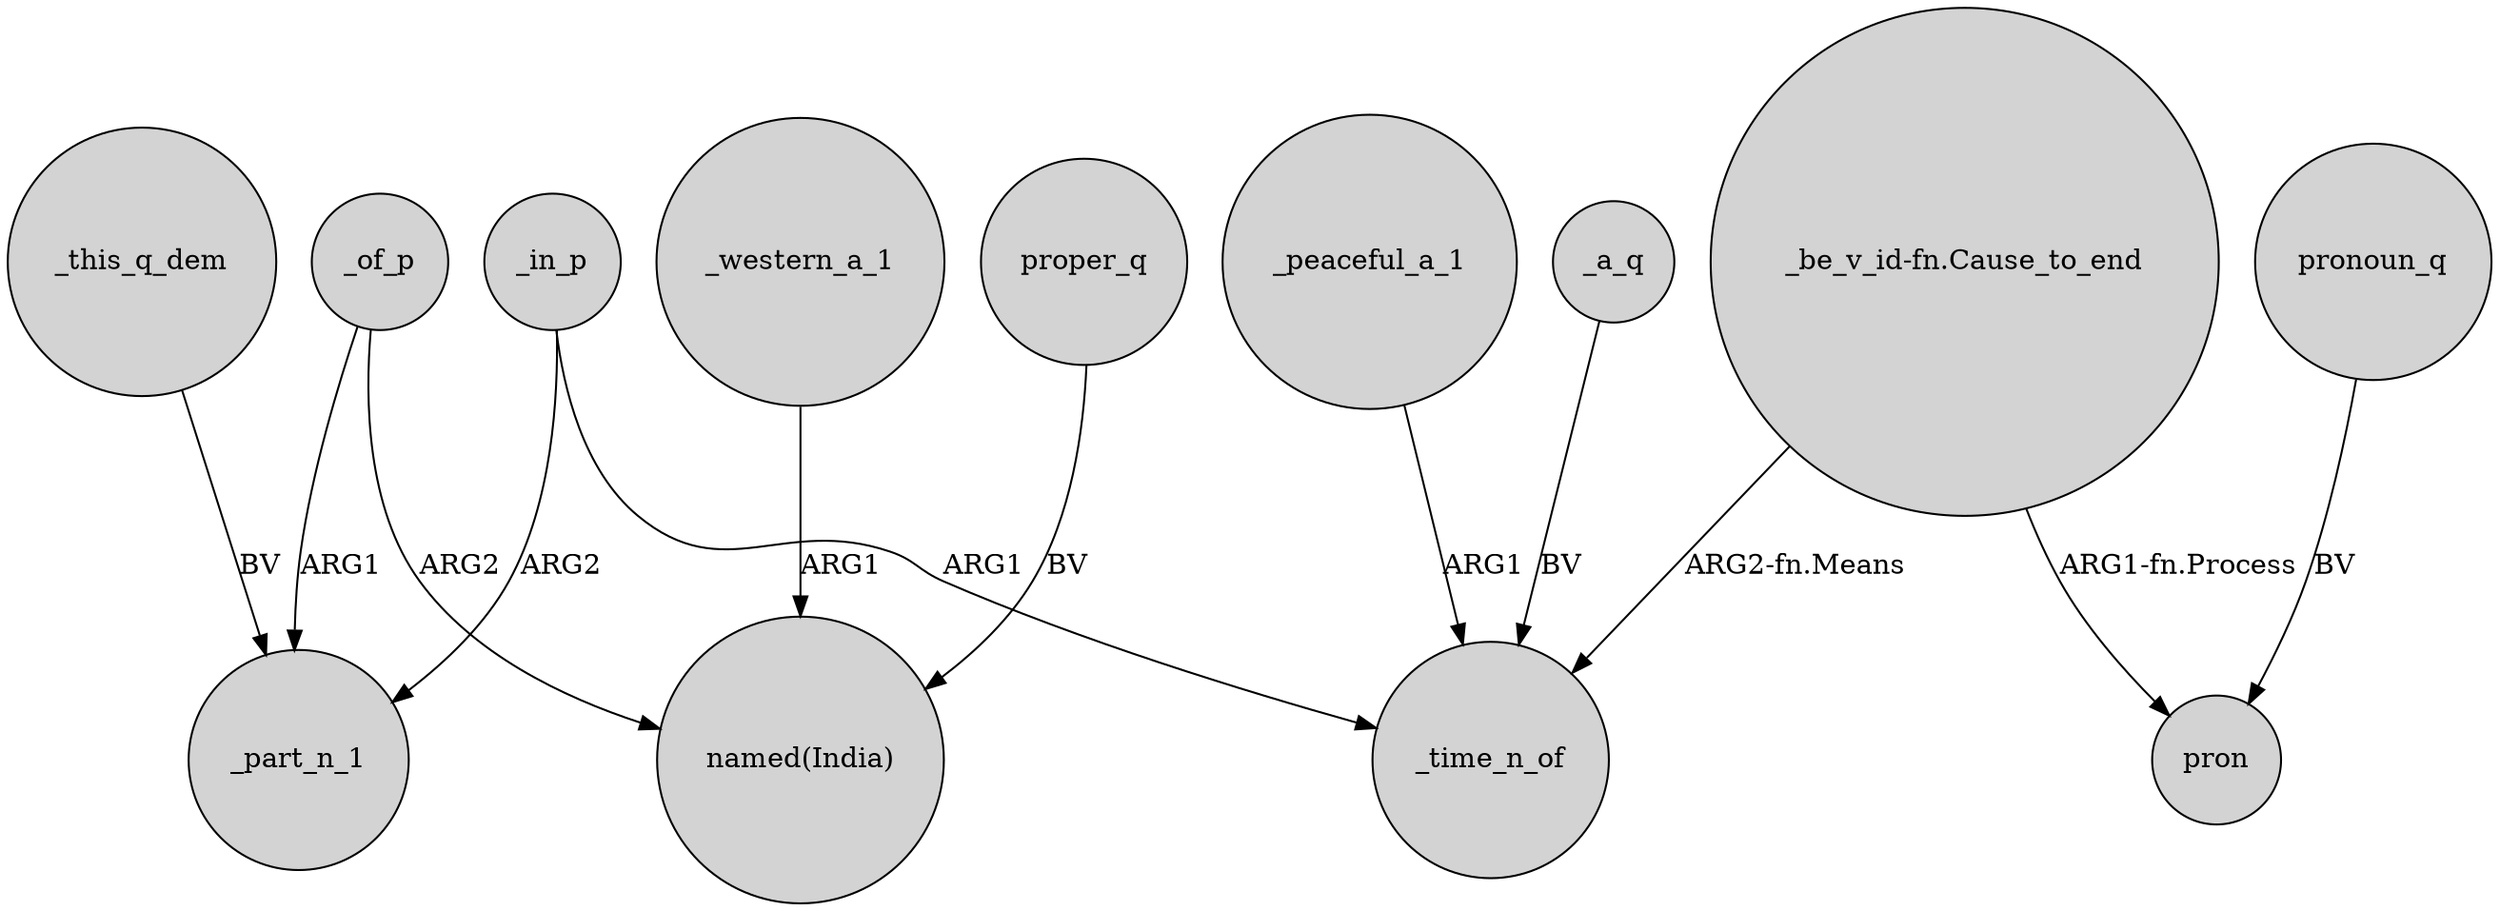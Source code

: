 digraph {
	node [shape=circle style=filled]
	_in_p -> _part_n_1 [label=ARG2]
	_peaceful_a_1 -> _time_n_of [label=ARG1]
	_western_a_1 -> "named(India)" [label=ARG1]
	"_be_v_id-fn.Cause_to_end" -> _time_n_of [label="ARG2-fn.Means"]
	_of_p -> "named(India)" [label=ARG2]
	"_be_v_id-fn.Cause_to_end" -> pron [label="ARG1-fn.Process"]
	proper_q -> "named(India)" [label=BV]
	pronoun_q -> pron [label=BV]
	_in_p -> _time_n_of [label=ARG1]
	_a_q -> _time_n_of [label=BV]
	_of_p -> _part_n_1 [label=ARG1]
	_this_q_dem -> _part_n_1 [label=BV]
}
